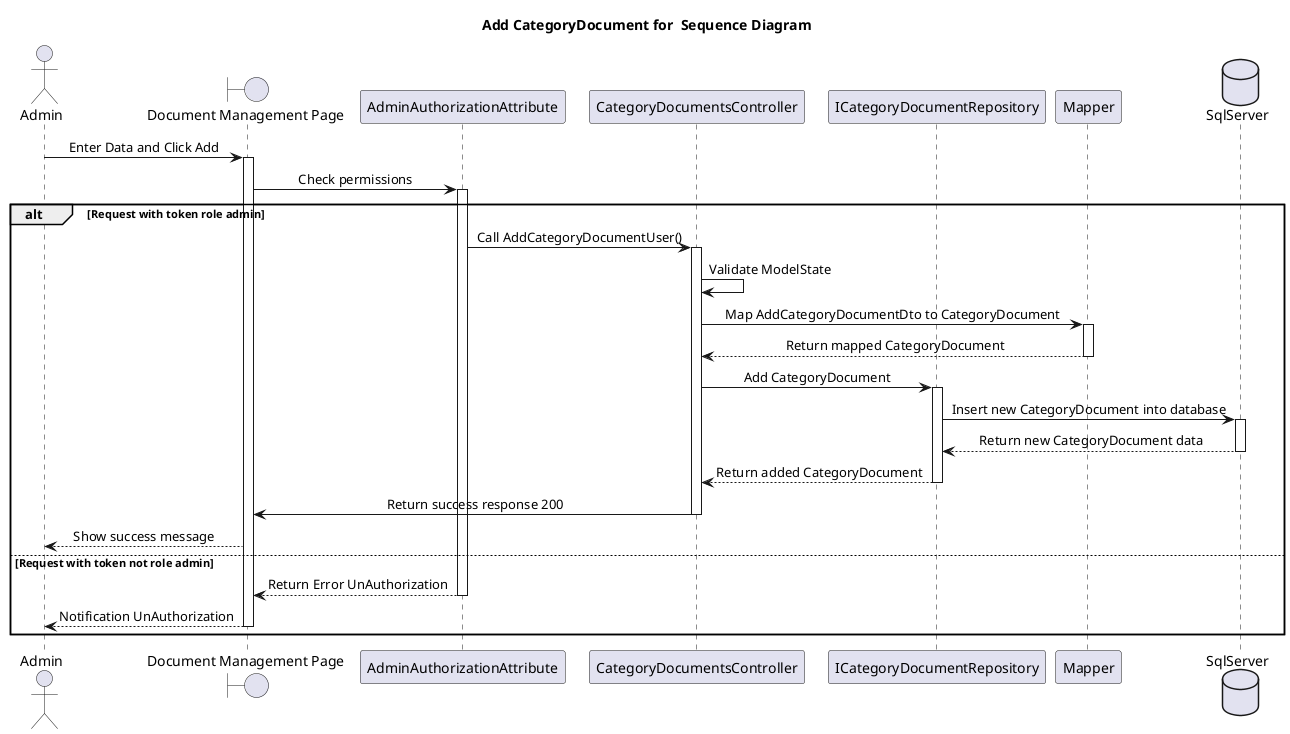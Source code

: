 @startuml
skinparam classAttributeIconSize 0
skinparam SequenceMessageAlignment center
Title Add CategoryDocument for  Sequence Diagram

actor "Admin" as U
boundary "Document Management Page" as Hp
participant "AdminAuthorizationAttribute" as Author
participant "CategoryDocumentsController" as CaDocController
participant "ICategoryDocumentRepository" as ICaDocRepo

participant "Mapper" as Mapper
database "SqlServer" as Db

U -> Hp : Enter Data and Click Add
activate Hp
Hp -> Author : Check permissions
activate Author
alt Request with token role admin
    Author -> CaDocController : Call AddCategoryDocumentUser()
    activate CaDocController
    CaDocController -> CaDocController : Validate ModelState

    CaDocController -> Mapper : Map AddCategoryDocumentDto to CategoryDocument
    activate Mapper
    Mapper --> CaDocController : Return mapped CategoryDocument
    deactivate Mapper

    CaDocController -> ICaDocRepo : Add CategoryDocument
    activate ICaDocRepo
    ICaDocRepo -> Db : Insert new CategoryDocument into database
    activate Db
    Db --> ICaDocRepo : Return new CategoryDocument data
    deactivate Db
    ICaDocRepo --> CaDocController : Return added CategoryDocument
    deactivate ICaDocRepo

    CaDocController -> Hp : Return success response 200
    deactivate CaDocController
    Hp --> U : Show success message
    
else Request with token not role admin
    Author --> Hp : Return Error UnAuthorization
    deactivate Author
    Hp --> U : Notification UnAuthorization
    deactivate Hp
end



@enduml
